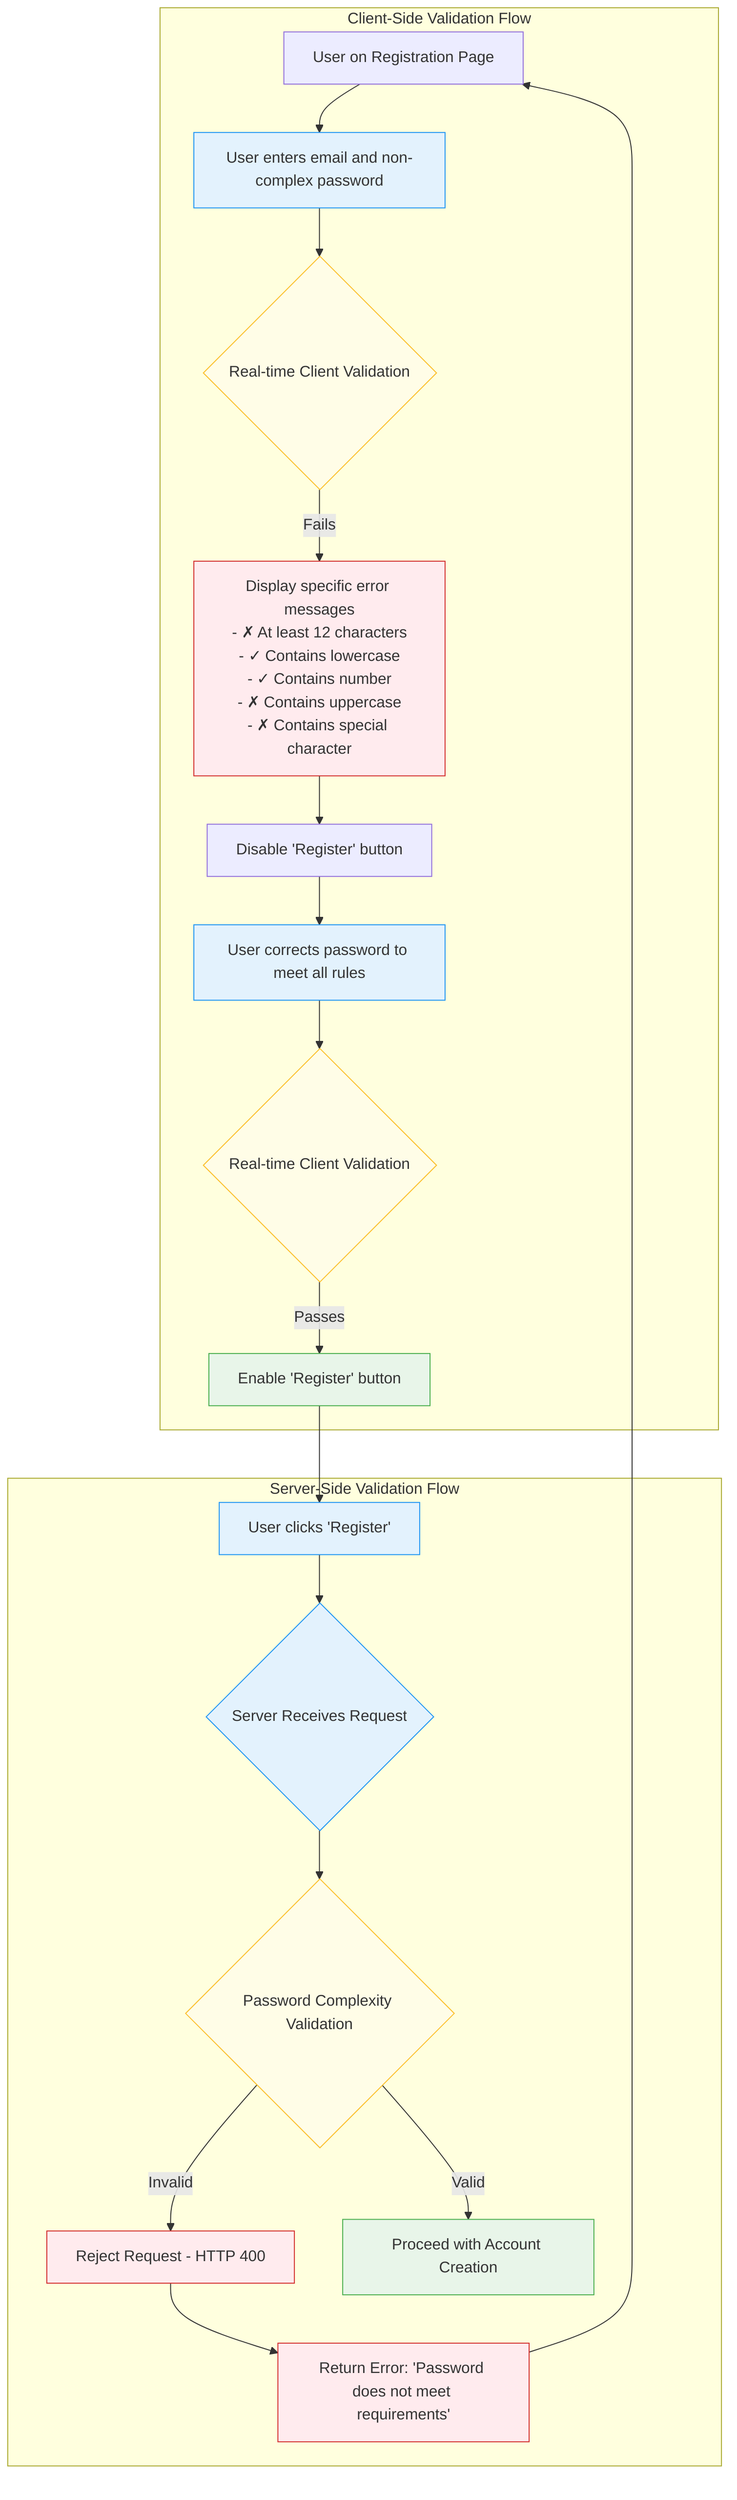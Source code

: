 flowchart TD
    subgraph Client-Side Validation Flow
        A[User on Registration Page] --> B[User enters email and non-complex password]
        B --> C{Real-time Client Validation}
        C -->|Fails| D["Display specific error messages<br/>- ✗ At least 12 characters<br/>- ✓ Contains lowercase<br/>- ✓ Contains number<br/>- ✗ Contains uppercase<br/>- ✗ Contains special character"]
        D --> E[Disable 'Register' button]
        E --> F[User corrects password to meet all rules]
        F --> G{Real-time Client Validation}
        G -->|Passes| H[Enable 'Register' button]
    end

    subgraph Server-Side Validation Flow
        H --> I[User clicks 'Register']
        I --> J{Server Receives Request}
        J --> K{Password Complexity Validation}
        K -->|Invalid| L[Reject Request - HTTP 400]
        L --> M[Return Error: 'Password does not meet requirements']
        M --> A
        K -->|Valid| N[Proceed with Account Creation]
    end

    %% Styling
    classDef errorNode fill:#ffebee,stroke:#d32f2f,color:#333
    classDef successNode fill:#e8f5e9,stroke:#4caf50,color:#333
    classDef processNode fill:#e3f2fd,stroke:#2196f3,color:#333
    classDef decision fill:#fffde7,stroke:#fbc02d,color:#333

    class D,L,M errorNode
    class H,N successNode
    class B,F,I,J processNode
    class C,G,K decision